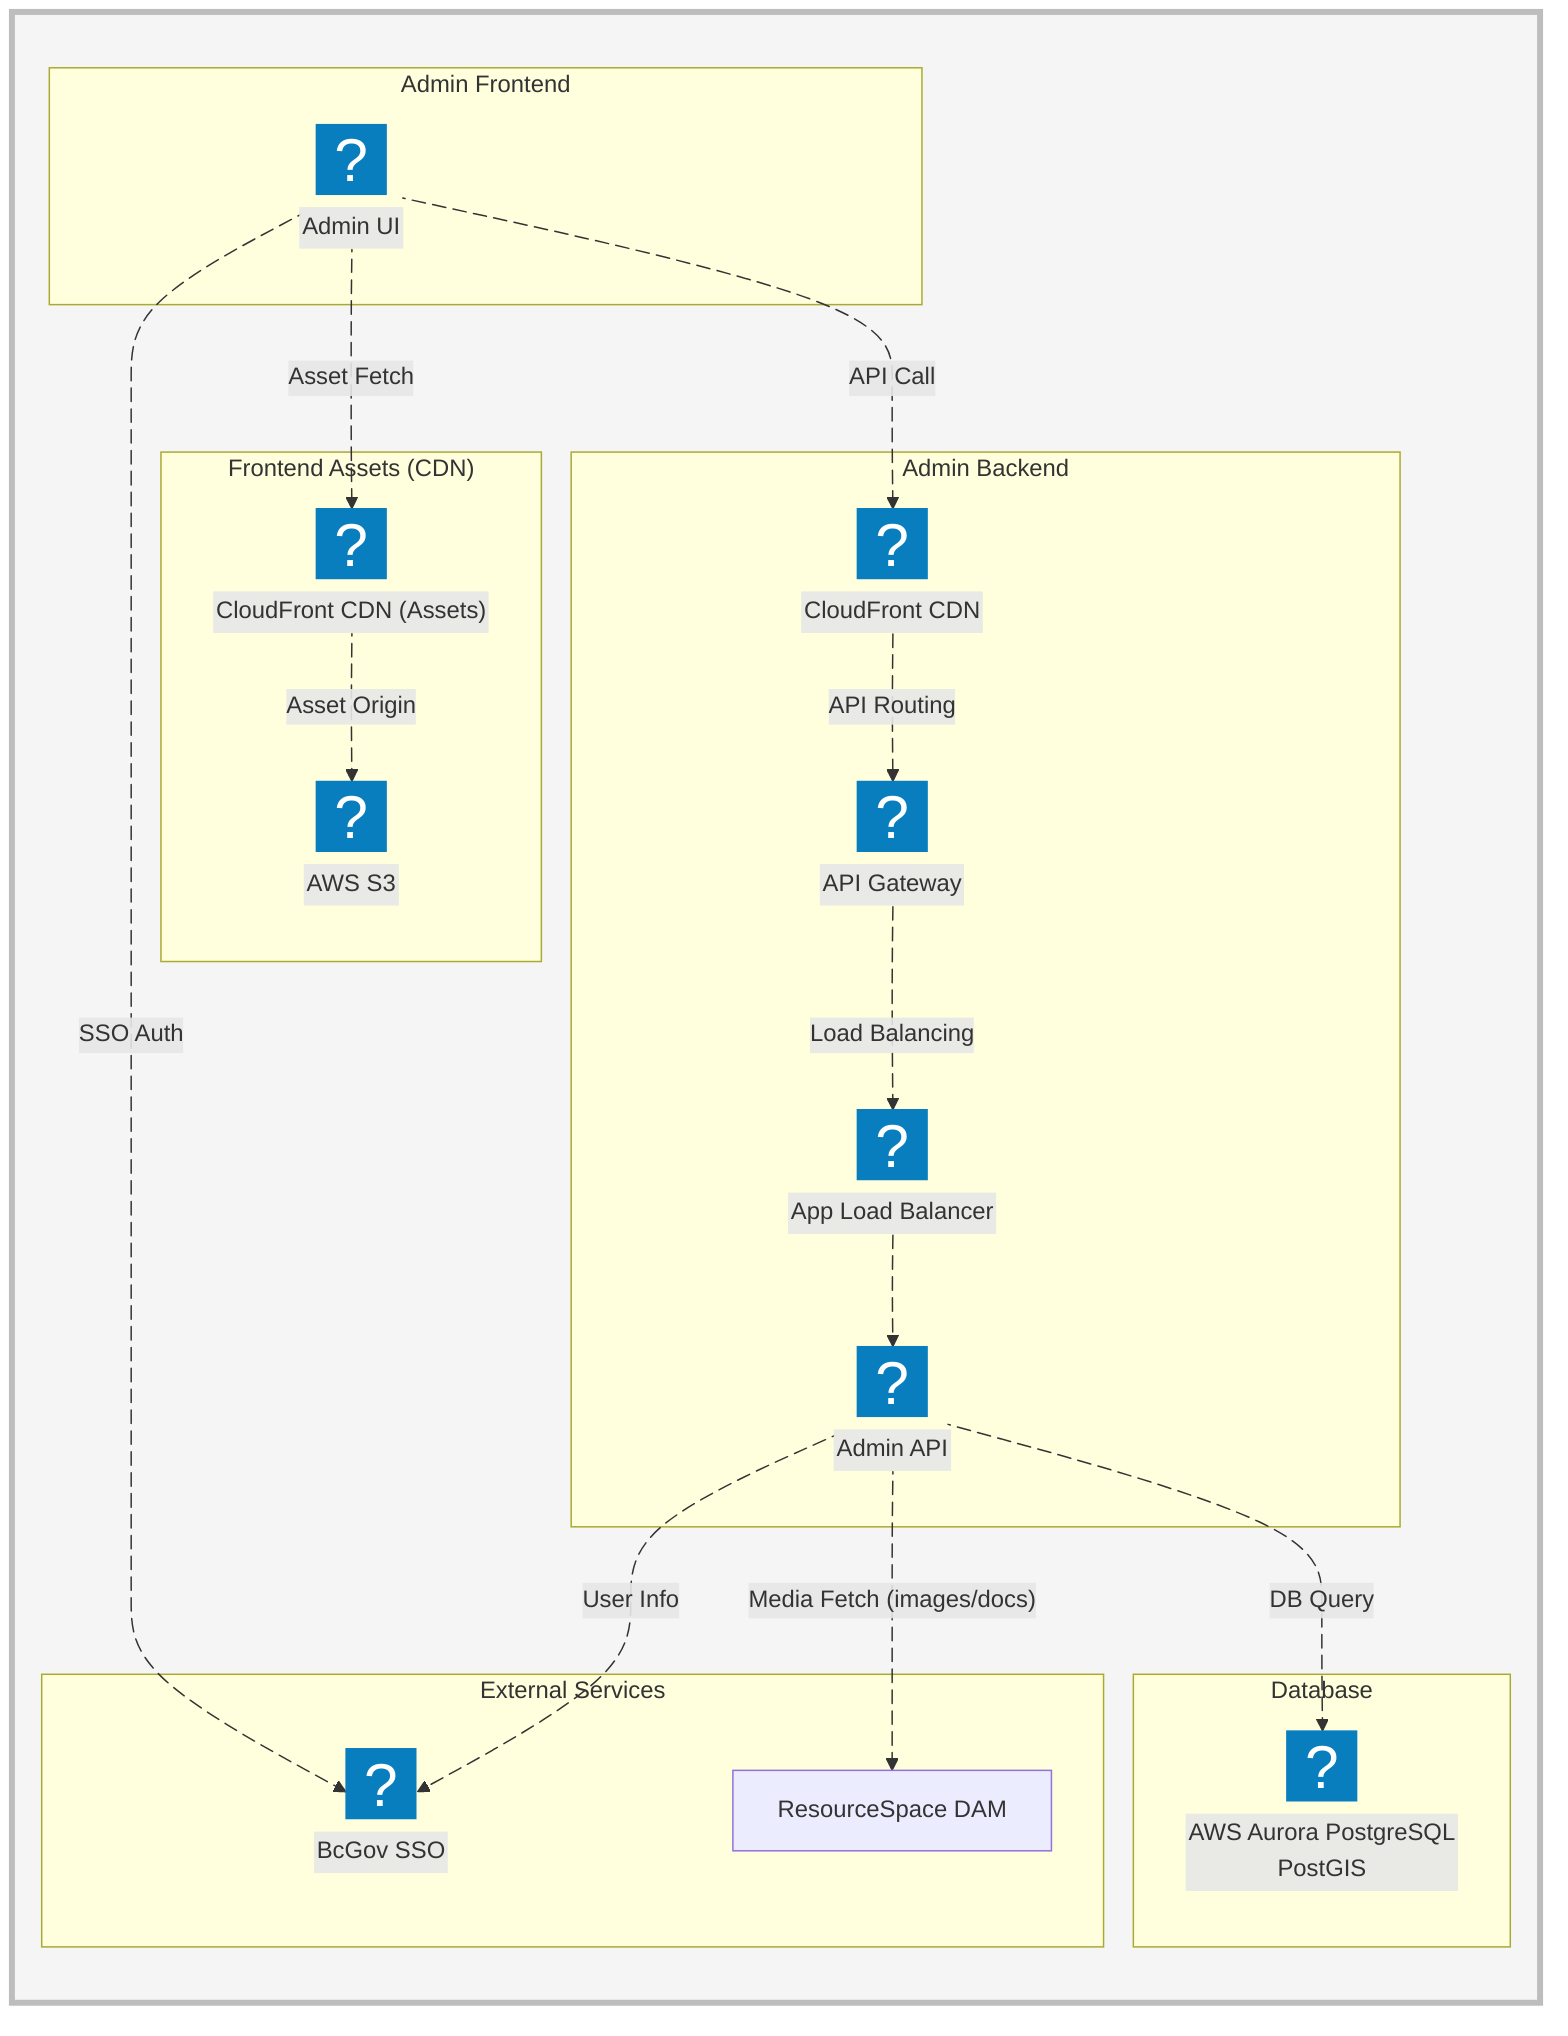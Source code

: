 flowchart TD
  subgraph Container[" "]
    direction TB
    classDef container fill:#f5f5f5,stroke:#bdbdbd,stroke-width:4px
    class Container container;
    subgraph subGraph0["Admin Frontend"]
      UI["Admin UI"]
      UI@{ icon: "azure:users", pos: "b" }
    end
    subgraph subGraphAssets["Frontend Assets (CDN)"]
      S3["AWS S3"]
      S3@{ icon: "aws:arch-amazon-simple-storage-service", pos: "b" }
      CFAssets["CloudFront CDN (Assets)"]
      CFAssets@{ icon: "aws:arch-amazon-cloudfront", pos: "b" }
    end
    subgraph subGraph1["Admin Backend"]
      CDN["CloudFront CDN"]
      CDN@{ icon: "aws:arch-amazon-cloudfront", pos: "b" }
      ALB["App Load Balancer"]
      ALB@{ icon: "aws:arch-elastic-load-balancing", pos: "b" }
      Gateway["API Gateway"]
      Gateway@{ icon: "aws:arch-amazon-api-gateway", pos: "b" }
      API["Admin API"]
      API@{ icon: "aws:arch-aws-fargate", pos: "b" }
    end
    subgraph Database["Database"]
      DB[("AWS Aurora PostgreSQL<br>PostGIS")]
      DB@{ icon: "aws:arch-amazon-aurora", pos: "b" }
    end
    subgraph subGraph4["External Services"]
      KeycloakExt["BcGov SSO"]
      KeycloakExt@{ icon: "azure:multifactor-authentication", pos: "b" }
      DAMExt["ResourceSpace DAM"]
    end
    UI e1@-->|"SSO Auth"| KeycloakExt
    UI e2@-->|"API Call"| CDN
    CDN e5@-->|"API Routing"| Gateway
    Gateway e6@-->|"Load Balancing"| ALB
    ALB e7@--> API
    API e13@-->|"DB Query"| DB
    API e14@-->|"User Info"| KeycloakExt
    API e15@-.->|"Media Fetch (images/docs)"| DAMExt
    UI e16@-->|"Asset Fetch"| CFAssets
    CFAssets e17@--> |"Asset Origin"| S3
    UI:::frontend
    API:::backend
    DB:::database
    CDN:::aws
    ALB:::aws
    Gateway:::aws
    KeycloakExt:::external
    DAMExt:::external
    S3:::aws
    CFAssets:::aws
  end

  class Container container;
  e1@{ animation: fast }
  e2@{ animation: fast }
  e5@{ animation: slow }
  e6@{ animation: slow }
  e7@{ animation: slow }
  e13@{ animation: fast }
  e14@{ animation: fast }
  e15@{ animation: fast }
  e16@{ animation: fast }
  e17@{ animation: fast }